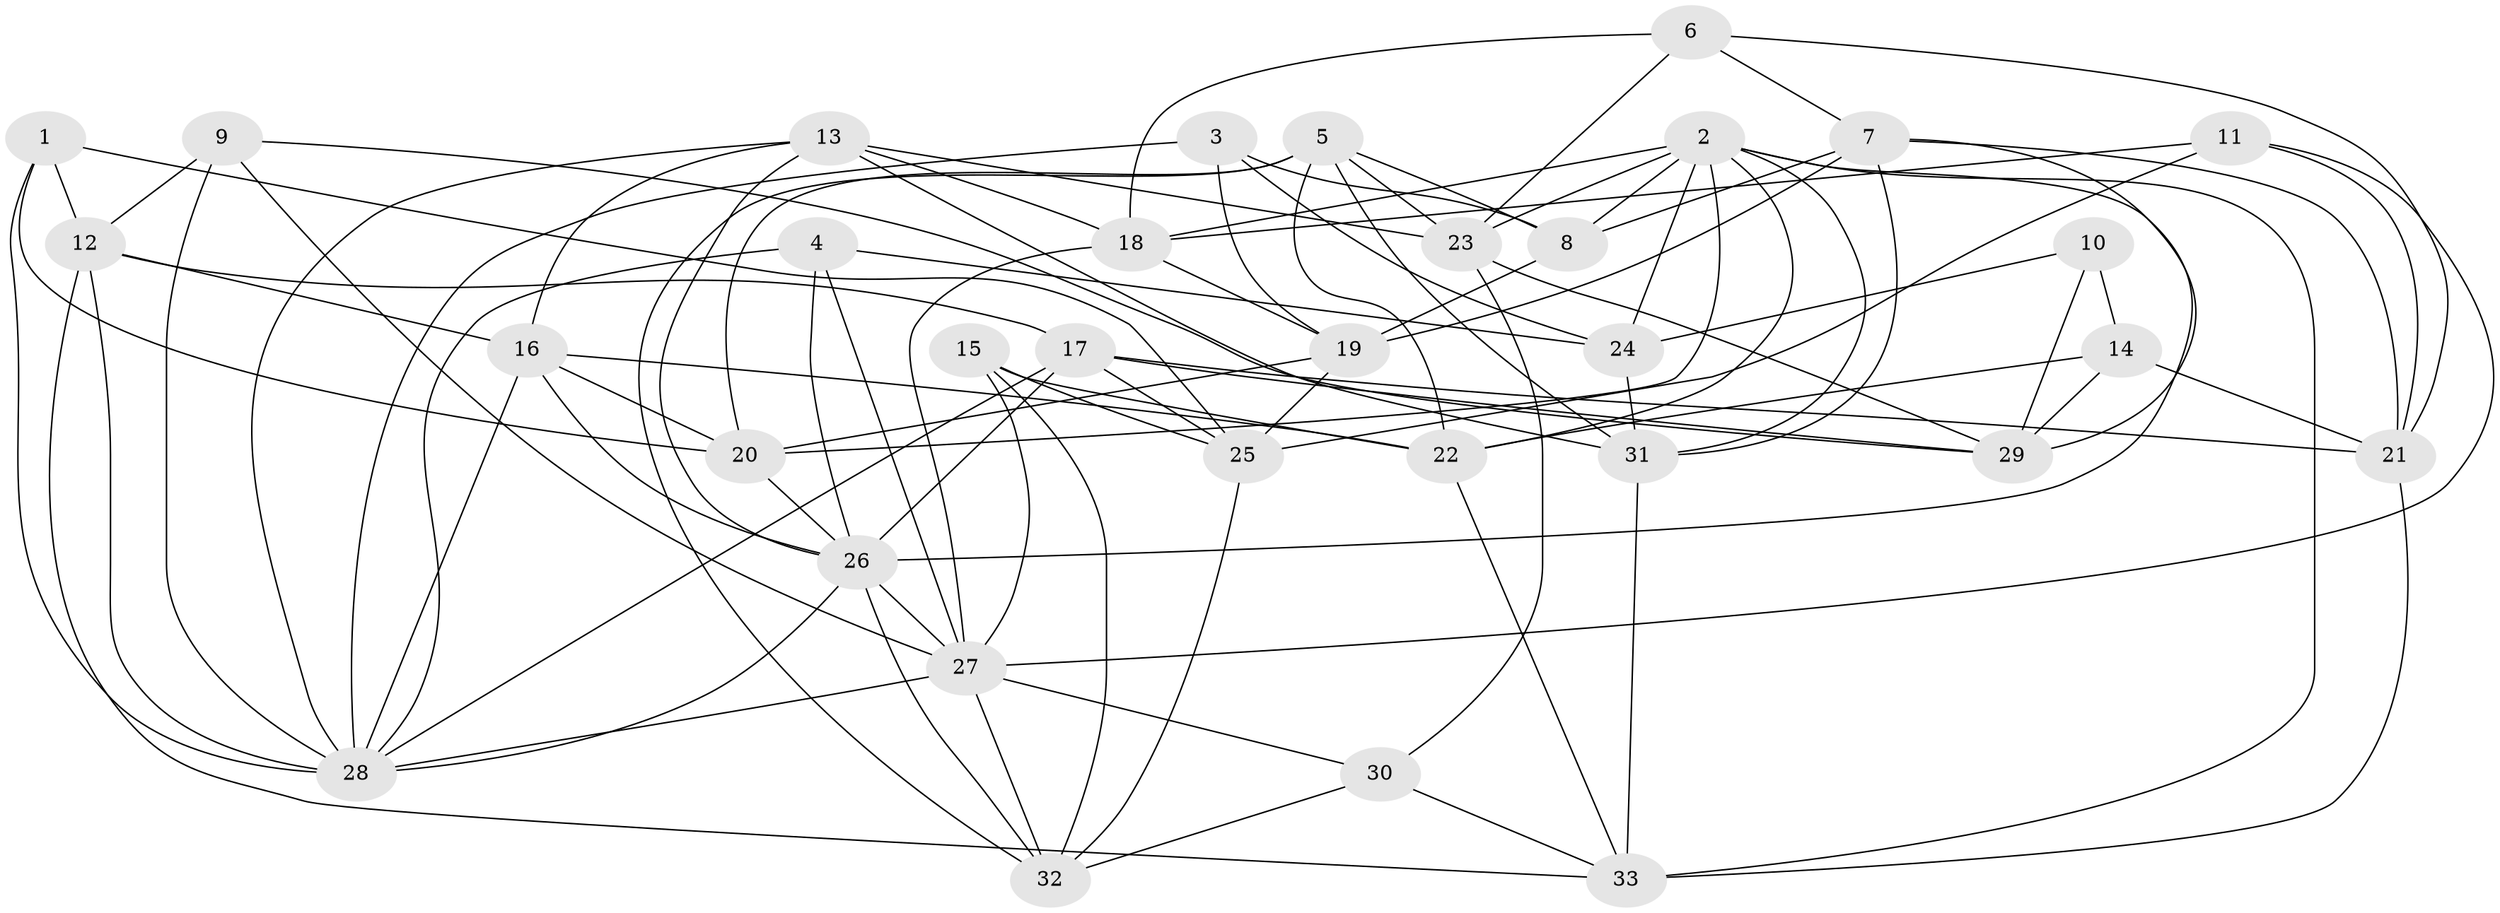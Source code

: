 // original degree distribution, {4: 1.0}
// Generated by graph-tools (version 1.1) at 2025/26/03/09/25 03:26:52]
// undirected, 33 vertices, 94 edges
graph export_dot {
graph [start="1"]
  node [color=gray90,style=filled];
  1;
  2;
  3;
  4;
  5;
  6;
  7;
  8;
  9;
  10;
  11;
  12;
  13;
  14;
  15;
  16;
  17;
  18;
  19;
  20;
  21;
  22;
  23;
  24;
  25;
  26;
  27;
  28;
  29;
  30;
  31;
  32;
  33;
  1 -- 12 [weight=1.0];
  1 -- 20 [weight=1.0];
  1 -- 25 [weight=1.0];
  1 -- 28 [weight=1.0];
  2 -- 8 [weight=2.0];
  2 -- 18 [weight=1.0];
  2 -- 20 [weight=1.0];
  2 -- 22 [weight=1.0];
  2 -- 23 [weight=1.0];
  2 -- 24 [weight=1.0];
  2 -- 26 [weight=1.0];
  2 -- 31 [weight=1.0];
  2 -- 33 [weight=1.0];
  3 -- 8 [weight=1.0];
  3 -- 19 [weight=1.0];
  3 -- 24 [weight=1.0];
  3 -- 28 [weight=1.0];
  4 -- 24 [weight=1.0];
  4 -- 26 [weight=1.0];
  4 -- 27 [weight=1.0];
  4 -- 28 [weight=1.0];
  5 -- 8 [weight=1.0];
  5 -- 20 [weight=1.0];
  5 -- 22 [weight=1.0];
  5 -- 23 [weight=1.0];
  5 -- 31 [weight=1.0];
  5 -- 32 [weight=1.0];
  6 -- 7 [weight=1.0];
  6 -- 18 [weight=1.0];
  6 -- 21 [weight=1.0];
  6 -- 23 [weight=1.0];
  7 -- 8 [weight=1.0];
  7 -- 19 [weight=1.0];
  7 -- 21 [weight=1.0];
  7 -- 29 [weight=1.0];
  7 -- 31 [weight=1.0];
  8 -- 19 [weight=1.0];
  9 -- 12 [weight=1.0];
  9 -- 27 [weight=1.0];
  9 -- 28 [weight=1.0];
  9 -- 29 [weight=1.0];
  10 -- 14 [weight=3.0];
  10 -- 24 [weight=2.0];
  10 -- 29 [weight=1.0];
  11 -- 18 [weight=1.0];
  11 -- 21 [weight=1.0];
  11 -- 25 [weight=1.0];
  11 -- 27 [weight=1.0];
  12 -- 16 [weight=1.0];
  12 -- 17 [weight=1.0];
  12 -- 28 [weight=1.0];
  12 -- 33 [weight=1.0];
  13 -- 16 [weight=1.0];
  13 -- 18 [weight=1.0];
  13 -- 23 [weight=1.0];
  13 -- 26 [weight=1.0];
  13 -- 28 [weight=1.0];
  13 -- 31 [weight=1.0];
  14 -- 21 [weight=1.0];
  14 -- 22 [weight=1.0];
  14 -- 29 [weight=1.0];
  15 -- 22 [weight=1.0];
  15 -- 25 [weight=1.0];
  15 -- 27 [weight=1.0];
  15 -- 32 [weight=1.0];
  16 -- 20 [weight=1.0];
  16 -- 22 [weight=1.0];
  16 -- 26 [weight=1.0];
  16 -- 28 [weight=1.0];
  17 -- 21 [weight=1.0];
  17 -- 25 [weight=1.0];
  17 -- 26 [weight=1.0];
  17 -- 28 [weight=1.0];
  17 -- 29 [weight=1.0];
  18 -- 19 [weight=1.0];
  18 -- 27 [weight=1.0];
  19 -- 20 [weight=1.0];
  19 -- 25 [weight=1.0];
  20 -- 26 [weight=1.0];
  21 -- 33 [weight=1.0];
  22 -- 33 [weight=1.0];
  23 -- 29 [weight=1.0];
  23 -- 30 [weight=1.0];
  24 -- 31 [weight=1.0];
  25 -- 32 [weight=1.0];
  26 -- 27 [weight=2.0];
  26 -- 28 [weight=1.0];
  26 -- 32 [weight=1.0];
  27 -- 28 [weight=1.0];
  27 -- 30 [weight=1.0];
  27 -- 32 [weight=1.0];
  30 -- 32 [weight=1.0];
  30 -- 33 [weight=1.0];
  31 -- 33 [weight=1.0];
}
